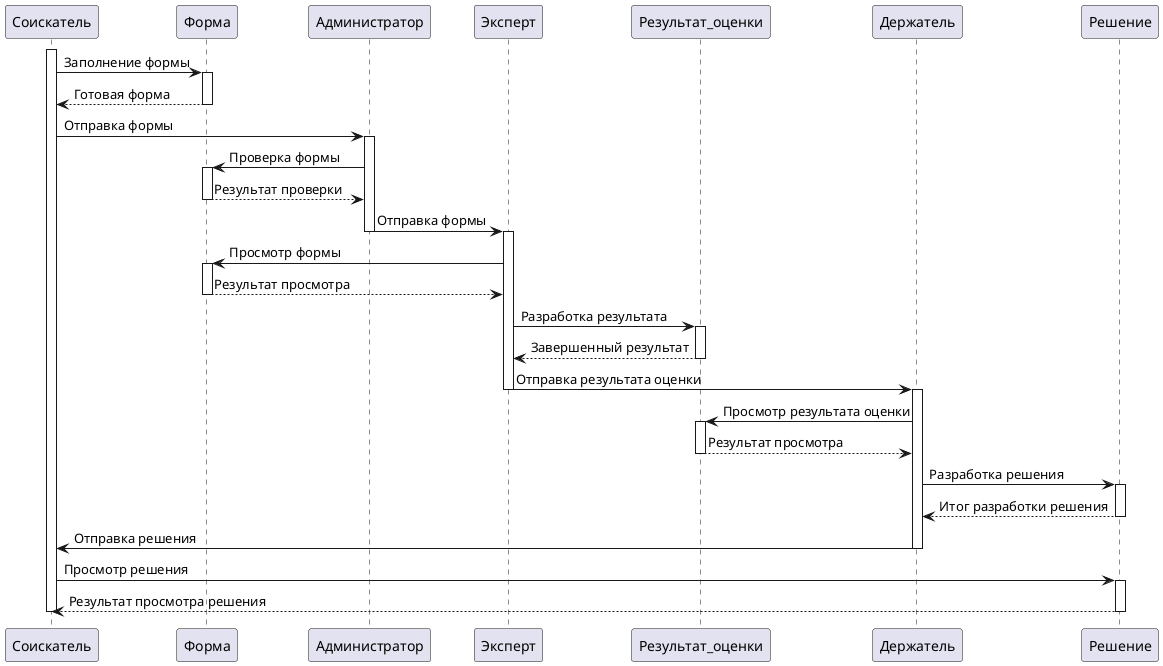 @startuml
participant Соискатель
activate Соискатель

Соискатель -> Форма: Заполнение формы
activate Форма

Форма --> Соискатель: Готовая форма
deactivate Форма

Соискатель -> Администратор: Отправка формы
activate Администратор

Администратор -> Форма: Проверка формы
activate Форма

Форма --> Администратор: Результат проверки
deactivate Форма

Администратор -> Эксперт: Отправка формы
deactivate Администратор
activate Эксперт

Эксперт -> Форма: Просмотр формы
activate Форма

Форма --> Эксперт: Результат просмотра
deactivate Форма

Эксперт -> Результат_оценки: Разработка результата
activate Результат_оценки

Результат_оценки --> Эксперт: Завершенный результат
deactivate Результат_оценки

Эксперт -> Держатель: Отправка результата оценки
deactivate Эксперт
activate Держатель

Держатель -> Результат_оценки: Просмотр результата оценки
activate Результат_оценки

Результат_оценки --> Держатель: Результат просмотра
deactivate Результат_оценки

Держатель -> Решение: Разработка решения
activate Решение

Решение --> Держатель: Итог разработки решения
deactivate Решение

Держатель -> Соискатель: Отправка решения
deactivate Держатель

Соискатель -> Решение: Просмотр решения
activate Решение

Решение --> Соискатель: Результат просмотра решения
deactivate Решение
deactivate Соискатель
@enduml